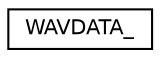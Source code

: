 digraph "Graphical Class Hierarchy"
{
 // LATEX_PDF_SIZE
  edge [fontname="Helvetica",fontsize="10",labelfontname="Helvetica",labelfontsize="10"];
  node [fontname="Helvetica",fontsize="10",shape=record];
  rankdir="LR";
  Node0 [label="WAVDATA_",height=0.2,width=0.4,color="black", fillcolor="white", style="filled",URL="$structWAVDATA__.html",tooltip=" "];
}
